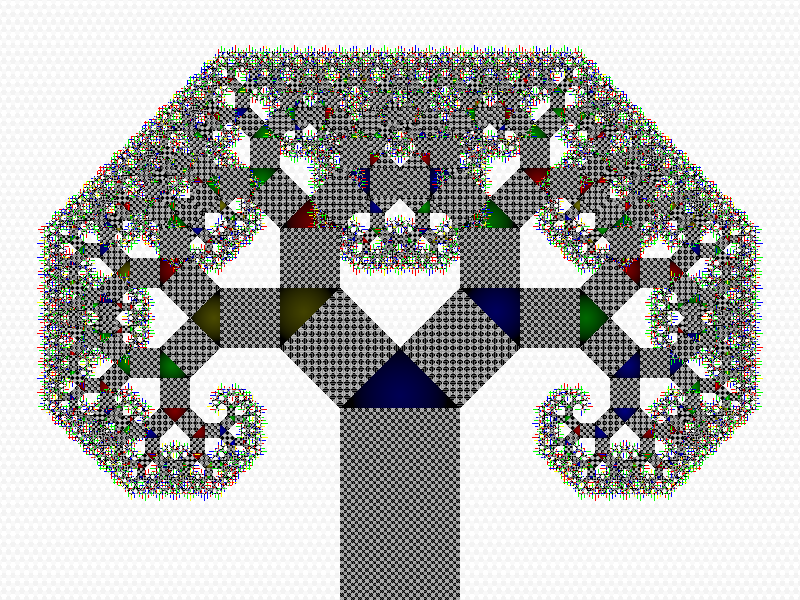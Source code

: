 /////////////////////////////////////////////
//
//     ~~ [ Tree of Squares ] ~~
//        version 3 out of 4
//
//  by Michael Scharrer
//  https://mscharrer.net
//
/////////////////////////////////////////////

#version 3.7;

#declare sq = sqrt(2);
#declare cs = seed(42);

global_settings {
	assumed_gamma 1
}

camera {
	right x*image_width/image_height
	location <0,0,-5>
	look_at <0, 0, 0>
}

#macro plate(level, extralen)
	union {
		box {
			<-1,-1,-0.00001*level>
			<1,1+extralen,0.00001*level>
			pigment {
				#local checker_scale = 1/max(pow(2, floor(level / 2 - 3))+0.5,1.5);
				checker
				pigment {
					checker
					rgb 0.5
					rgb 0.3
					scale 1/4
				}
				pigment {
					checker
					rgb 0.1
					rgb 0.0
					scale 1/4
				}
				translate <0.5,0.5,0>
				scale checker_scale
			}
			finish {
				ambient 1
			}
		}
		triangle {
			#local lenextra = 0;
			#if(level=0)
				#local lenextra = 12;
			#end
			<1,1+extralen,0.001*level>
			<-1,1+extralen,0.001*level>
			<0,2+extralen+lenextra,0.001*level>
			
			pigment {
				spherical
				color_map {
					#local rcolor = <1,1,0>;
					#if(rand(cs) > 0.25)
						#local rcolor = <2,0,0>;
					#end
					#if(rand(cs) > 0.50)
						#local rcolor = <0,2,0>;
					#end
					#if(rand(cs) > 0.75)
						#local rcolor = <0,0,2>;
					#end
					#if(level<=4)
						[0 rgbt <rcolor.x, rcolor.y, rcolor.z,0.99>]
						[1 rgbt <rcolor.x, rcolor.y, rcolor.z,1 - 1/(level+1)>]
					#else
						[0 rgbt <0,0,0,1.0>]
						[1 rgbt <rcolor.x/pow(1.25,level), rcolor.y/pow(1.25,level), rcolor.z/pow(1.25,level), 0.4>]
					#end
				}
				scale 0.8
				translate 1.2*y
				scale (1+lenextra/2.5)*y+x+z
			}
			finish {
				ambient 1
			}
		}
		no_shadow
	}
#end

#macro pythagoras_tree(pos, siz, rot, level)
	object {
		plate(level, 0)
		rotate rot*z
		scale siz
		translate pos
	}
	#if(level > 0)
		pythagoras_tree(pos + siz*vrotate(<1,2,0>,rot*z), siz/sq, rot - 45, level - 1)
		pythagoras_tree(pos + siz*vrotate(<-1,2,0>,rot*z), siz/sq, rot + 45, level - 1)
	#end
#end

//tree
pythagoras_tree(<0,-1.4,0>,0.5,0,14)

//base
object {
	plate(14,10)
	scale -0.5
	translate -1.4*y
}

//background
plane {
	z
	1
	pigment {
		hexagon
		rgb 1, rgb 0.95, rgb 0.9
		rotate 90*x
		scale 0.03
	}
	finish {
		ambient 1
	}
	no_shadow
	hollow
}
